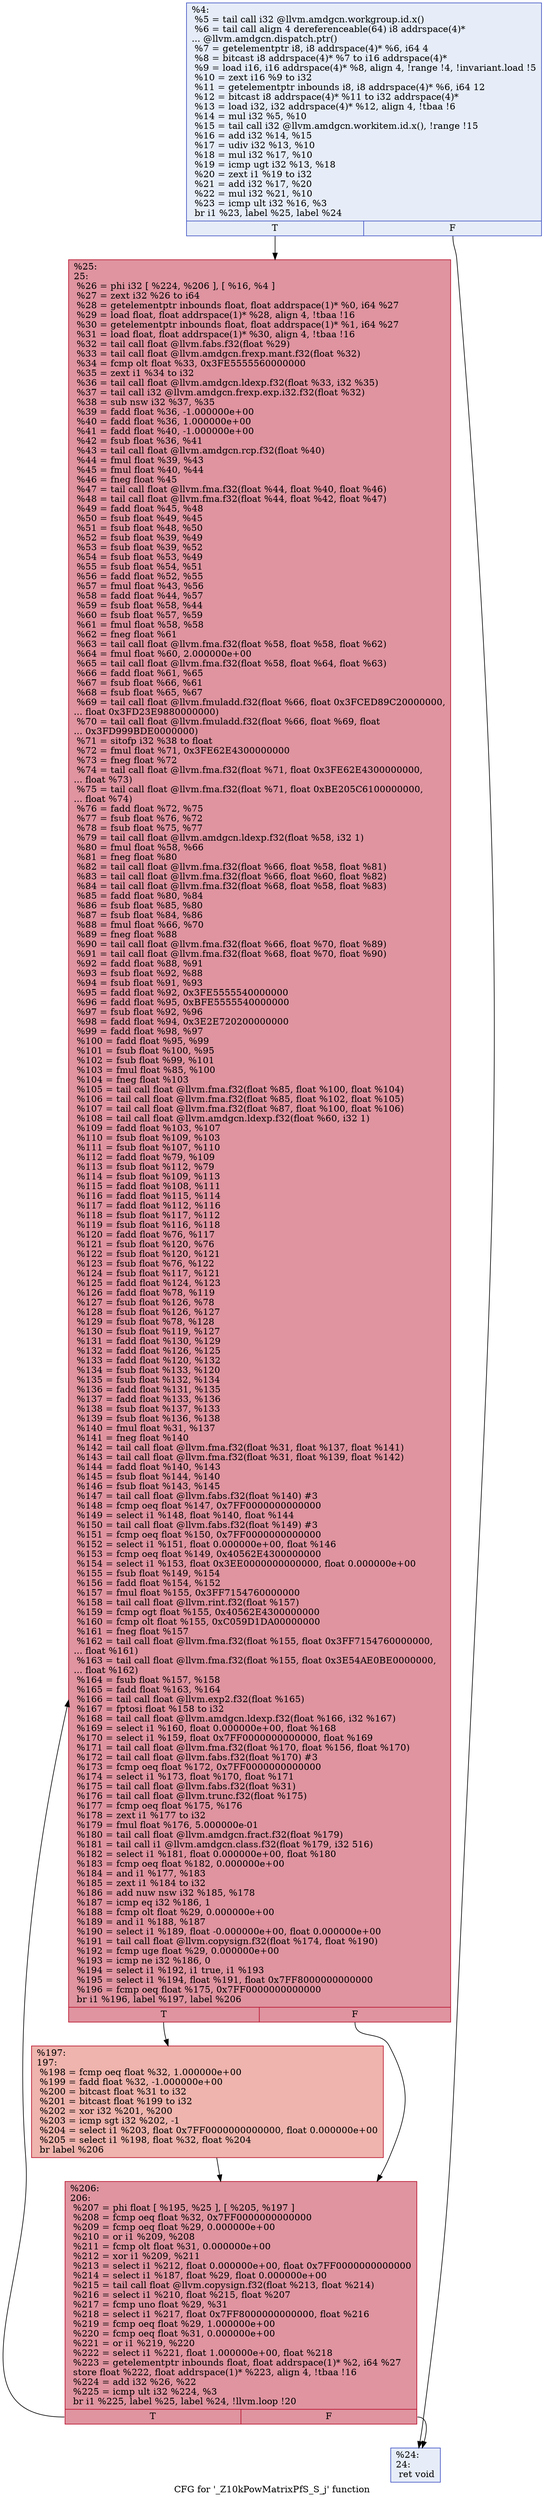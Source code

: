 digraph "CFG for '_Z10kPowMatrixPfS_S_j' function" {
	label="CFG for '_Z10kPowMatrixPfS_S_j' function";

	Node0x4aa5c60 [shape=record,color="#3d50c3ff", style=filled, fillcolor="#c7d7f070",label="{%4:\l  %5 = tail call i32 @llvm.amdgcn.workgroup.id.x()\l  %6 = tail call align 4 dereferenceable(64) i8 addrspace(4)*\l... @llvm.amdgcn.dispatch.ptr()\l  %7 = getelementptr i8, i8 addrspace(4)* %6, i64 4\l  %8 = bitcast i8 addrspace(4)* %7 to i16 addrspace(4)*\l  %9 = load i16, i16 addrspace(4)* %8, align 4, !range !4, !invariant.load !5\l  %10 = zext i16 %9 to i32\l  %11 = getelementptr inbounds i8, i8 addrspace(4)* %6, i64 12\l  %12 = bitcast i8 addrspace(4)* %11 to i32 addrspace(4)*\l  %13 = load i32, i32 addrspace(4)* %12, align 4, !tbaa !6\l  %14 = mul i32 %5, %10\l  %15 = tail call i32 @llvm.amdgcn.workitem.id.x(), !range !15\l  %16 = add i32 %14, %15\l  %17 = udiv i32 %13, %10\l  %18 = mul i32 %17, %10\l  %19 = icmp ugt i32 %13, %18\l  %20 = zext i1 %19 to i32\l  %21 = add i32 %17, %20\l  %22 = mul i32 %21, %10\l  %23 = icmp ult i32 %16, %3\l  br i1 %23, label %25, label %24\l|{<s0>T|<s1>F}}"];
	Node0x4aa5c60:s0 -> Node0x4aa8220;
	Node0x4aa5c60:s1 -> Node0x4aa82b0;
	Node0x4aa82b0 [shape=record,color="#3d50c3ff", style=filled, fillcolor="#c7d7f070",label="{%24:\l24:                                               \l  ret void\l}"];
	Node0x4aa8220 [shape=record,color="#b70d28ff", style=filled, fillcolor="#b70d2870",label="{%25:\l25:                                               \l  %26 = phi i32 [ %224, %206 ], [ %16, %4 ]\l  %27 = zext i32 %26 to i64\l  %28 = getelementptr inbounds float, float addrspace(1)* %0, i64 %27\l  %29 = load float, float addrspace(1)* %28, align 4, !tbaa !16\l  %30 = getelementptr inbounds float, float addrspace(1)* %1, i64 %27\l  %31 = load float, float addrspace(1)* %30, align 4, !tbaa !16\l  %32 = tail call float @llvm.fabs.f32(float %29)\l  %33 = tail call float @llvm.amdgcn.frexp.mant.f32(float %32)\l  %34 = fcmp olt float %33, 0x3FE5555560000000\l  %35 = zext i1 %34 to i32\l  %36 = tail call float @llvm.amdgcn.ldexp.f32(float %33, i32 %35)\l  %37 = tail call i32 @llvm.amdgcn.frexp.exp.i32.f32(float %32)\l  %38 = sub nsw i32 %37, %35\l  %39 = fadd float %36, -1.000000e+00\l  %40 = fadd float %36, 1.000000e+00\l  %41 = fadd float %40, -1.000000e+00\l  %42 = fsub float %36, %41\l  %43 = tail call float @llvm.amdgcn.rcp.f32(float %40)\l  %44 = fmul float %39, %43\l  %45 = fmul float %40, %44\l  %46 = fneg float %45\l  %47 = tail call float @llvm.fma.f32(float %44, float %40, float %46)\l  %48 = tail call float @llvm.fma.f32(float %44, float %42, float %47)\l  %49 = fadd float %45, %48\l  %50 = fsub float %49, %45\l  %51 = fsub float %48, %50\l  %52 = fsub float %39, %49\l  %53 = fsub float %39, %52\l  %54 = fsub float %53, %49\l  %55 = fsub float %54, %51\l  %56 = fadd float %52, %55\l  %57 = fmul float %43, %56\l  %58 = fadd float %44, %57\l  %59 = fsub float %58, %44\l  %60 = fsub float %57, %59\l  %61 = fmul float %58, %58\l  %62 = fneg float %61\l  %63 = tail call float @llvm.fma.f32(float %58, float %58, float %62)\l  %64 = fmul float %60, 2.000000e+00\l  %65 = tail call float @llvm.fma.f32(float %58, float %64, float %63)\l  %66 = fadd float %61, %65\l  %67 = fsub float %66, %61\l  %68 = fsub float %65, %67\l  %69 = tail call float @llvm.fmuladd.f32(float %66, float 0x3FCED89C20000000,\l... float 0x3FD23E9880000000)\l  %70 = tail call float @llvm.fmuladd.f32(float %66, float %69, float\l... 0x3FD999BDE0000000)\l  %71 = sitofp i32 %38 to float\l  %72 = fmul float %71, 0x3FE62E4300000000\l  %73 = fneg float %72\l  %74 = tail call float @llvm.fma.f32(float %71, float 0x3FE62E4300000000,\l... float %73)\l  %75 = tail call float @llvm.fma.f32(float %71, float 0xBE205C6100000000,\l... float %74)\l  %76 = fadd float %72, %75\l  %77 = fsub float %76, %72\l  %78 = fsub float %75, %77\l  %79 = tail call float @llvm.amdgcn.ldexp.f32(float %58, i32 1)\l  %80 = fmul float %58, %66\l  %81 = fneg float %80\l  %82 = tail call float @llvm.fma.f32(float %66, float %58, float %81)\l  %83 = tail call float @llvm.fma.f32(float %66, float %60, float %82)\l  %84 = tail call float @llvm.fma.f32(float %68, float %58, float %83)\l  %85 = fadd float %80, %84\l  %86 = fsub float %85, %80\l  %87 = fsub float %84, %86\l  %88 = fmul float %66, %70\l  %89 = fneg float %88\l  %90 = tail call float @llvm.fma.f32(float %66, float %70, float %89)\l  %91 = tail call float @llvm.fma.f32(float %68, float %70, float %90)\l  %92 = fadd float %88, %91\l  %93 = fsub float %92, %88\l  %94 = fsub float %91, %93\l  %95 = fadd float %92, 0x3FE5555540000000\l  %96 = fadd float %95, 0xBFE5555540000000\l  %97 = fsub float %92, %96\l  %98 = fadd float %94, 0x3E2E720200000000\l  %99 = fadd float %98, %97\l  %100 = fadd float %95, %99\l  %101 = fsub float %100, %95\l  %102 = fsub float %99, %101\l  %103 = fmul float %85, %100\l  %104 = fneg float %103\l  %105 = tail call float @llvm.fma.f32(float %85, float %100, float %104)\l  %106 = tail call float @llvm.fma.f32(float %85, float %102, float %105)\l  %107 = tail call float @llvm.fma.f32(float %87, float %100, float %106)\l  %108 = tail call float @llvm.amdgcn.ldexp.f32(float %60, i32 1)\l  %109 = fadd float %103, %107\l  %110 = fsub float %109, %103\l  %111 = fsub float %107, %110\l  %112 = fadd float %79, %109\l  %113 = fsub float %112, %79\l  %114 = fsub float %109, %113\l  %115 = fadd float %108, %111\l  %116 = fadd float %115, %114\l  %117 = fadd float %112, %116\l  %118 = fsub float %117, %112\l  %119 = fsub float %116, %118\l  %120 = fadd float %76, %117\l  %121 = fsub float %120, %76\l  %122 = fsub float %120, %121\l  %123 = fsub float %76, %122\l  %124 = fsub float %117, %121\l  %125 = fadd float %124, %123\l  %126 = fadd float %78, %119\l  %127 = fsub float %126, %78\l  %128 = fsub float %126, %127\l  %129 = fsub float %78, %128\l  %130 = fsub float %119, %127\l  %131 = fadd float %130, %129\l  %132 = fadd float %126, %125\l  %133 = fadd float %120, %132\l  %134 = fsub float %133, %120\l  %135 = fsub float %132, %134\l  %136 = fadd float %131, %135\l  %137 = fadd float %133, %136\l  %138 = fsub float %137, %133\l  %139 = fsub float %136, %138\l  %140 = fmul float %31, %137\l  %141 = fneg float %140\l  %142 = tail call float @llvm.fma.f32(float %31, float %137, float %141)\l  %143 = tail call float @llvm.fma.f32(float %31, float %139, float %142)\l  %144 = fadd float %140, %143\l  %145 = fsub float %144, %140\l  %146 = fsub float %143, %145\l  %147 = tail call float @llvm.fabs.f32(float %140) #3\l  %148 = fcmp oeq float %147, 0x7FF0000000000000\l  %149 = select i1 %148, float %140, float %144\l  %150 = tail call float @llvm.fabs.f32(float %149) #3\l  %151 = fcmp oeq float %150, 0x7FF0000000000000\l  %152 = select i1 %151, float 0.000000e+00, float %146\l  %153 = fcmp oeq float %149, 0x40562E4300000000\l  %154 = select i1 %153, float 0x3EE0000000000000, float 0.000000e+00\l  %155 = fsub float %149, %154\l  %156 = fadd float %154, %152\l  %157 = fmul float %155, 0x3FF7154760000000\l  %158 = tail call float @llvm.rint.f32(float %157)\l  %159 = fcmp ogt float %155, 0x40562E4300000000\l  %160 = fcmp olt float %155, 0xC059D1DA00000000\l  %161 = fneg float %157\l  %162 = tail call float @llvm.fma.f32(float %155, float 0x3FF7154760000000,\l... float %161)\l  %163 = tail call float @llvm.fma.f32(float %155, float 0x3E54AE0BE0000000,\l... float %162)\l  %164 = fsub float %157, %158\l  %165 = fadd float %163, %164\l  %166 = tail call float @llvm.exp2.f32(float %165)\l  %167 = fptosi float %158 to i32\l  %168 = tail call float @llvm.amdgcn.ldexp.f32(float %166, i32 %167)\l  %169 = select i1 %160, float 0.000000e+00, float %168\l  %170 = select i1 %159, float 0x7FF0000000000000, float %169\l  %171 = tail call float @llvm.fma.f32(float %170, float %156, float %170)\l  %172 = tail call float @llvm.fabs.f32(float %170) #3\l  %173 = fcmp oeq float %172, 0x7FF0000000000000\l  %174 = select i1 %173, float %170, float %171\l  %175 = tail call float @llvm.fabs.f32(float %31)\l  %176 = tail call float @llvm.trunc.f32(float %175)\l  %177 = fcmp oeq float %175, %176\l  %178 = zext i1 %177 to i32\l  %179 = fmul float %176, 5.000000e-01\l  %180 = tail call float @llvm.amdgcn.fract.f32(float %179)\l  %181 = tail call i1 @llvm.amdgcn.class.f32(float %179, i32 516)\l  %182 = select i1 %181, float 0.000000e+00, float %180\l  %183 = fcmp oeq float %182, 0.000000e+00\l  %184 = and i1 %177, %183\l  %185 = zext i1 %184 to i32\l  %186 = add nuw nsw i32 %185, %178\l  %187 = icmp eq i32 %186, 1\l  %188 = fcmp olt float %29, 0.000000e+00\l  %189 = and i1 %188, %187\l  %190 = select i1 %189, float -0.000000e+00, float 0.000000e+00\l  %191 = tail call float @llvm.copysign.f32(float %174, float %190)\l  %192 = fcmp uge float %29, 0.000000e+00\l  %193 = icmp ne i32 %186, 0\l  %194 = select i1 %192, i1 true, i1 %193\l  %195 = select i1 %194, float %191, float 0x7FF8000000000000\l  %196 = fcmp oeq float %175, 0x7FF0000000000000\l  br i1 %196, label %197, label %206\l|{<s0>T|<s1>F}}"];
	Node0x4aa8220:s0 -> Node0x4ab2810;
	Node0x4aa8220:s1 -> Node0x4aa8440;
	Node0x4ab2810 [shape=record,color="#b70d28ff", style=filled, fillcolor="#d8564670",label="{%197:\l197:                                              \l  %198 = fcmp oeq float %32, 1.000000e+00\l  %199 = fadd float %32, -1.000000e+00\l  %200 = bitcast float %31 to i32\l  %201 = bitcast float %199 to i32\l  %202 = xor i32 %201, %200\l  %203 = icmp sgt i32 %202, -1\l  %204 = select i1 %203, float 0x7FF0000000000000, float 0.000000e+00\l  %205 = select i1 %198, float %32, float %204\l  br label %206\l}"];
	Node0x4ab2810 -> Node0x4aa8440;
	Node0x4aa8440 [shape=record,color="#b70d28ff", style=filled, fillcolor="#b70d2870",label="{%206:\l206:                                              \l  %207 = phi float [ %195, %25 ], [ %205, %197 ]\l  %208 = fcmp oeq float %32, 0x7FF0000000000000\l  %209 = fcmp oeq float %29, 0.000000e+00\l  %210 = or i1 %209, %208\l  %211 = fcmp olt float %31, 0.000000e+00\l  %212 = xor i1 %209, %211\l  %213 = select i1 %212, float 0.000000e+00, float 0x7FF0000000000000\l  %214 = select i1 %187, float %29, float 0.000000e+00\l  %215 = tail call float @llvm.copysign.f32(float %213, float %214)\l  %216 = select i1 %210, float %215, float %207\l  %217 = fcmp uno float %29, %31\l  %218 = select i1 %217, float 0x7FF8000000000000, float %216\l  %219 = fcmp oeq float %29, 1.000000e+00\l  %220 = fcmp oeq float %31, 0.000000e+00\l  %221 = or i1 %219, %220\l  %222 = select i1 %221, float 1.000000e+00, float %218\l  %223 = getelementptr inbounds float, float addrspace(1)* %2, i64 %27\l  store float %222, float addrspace(1)* %223, align 4, !tbaa !16\l  %224 = add i32 %26, %22\l  %225 = icmp ult i32 %224, %3\l  br i1 %225, label %25, label %24, !llvm.loop !20\l|{<s0>T|<s1>F}}"];
	Node0x4aa8440:s0 -> Node0x4aa8220;
	Node0x4aa8440:s1 -> Node0x4aa82b0;
}
